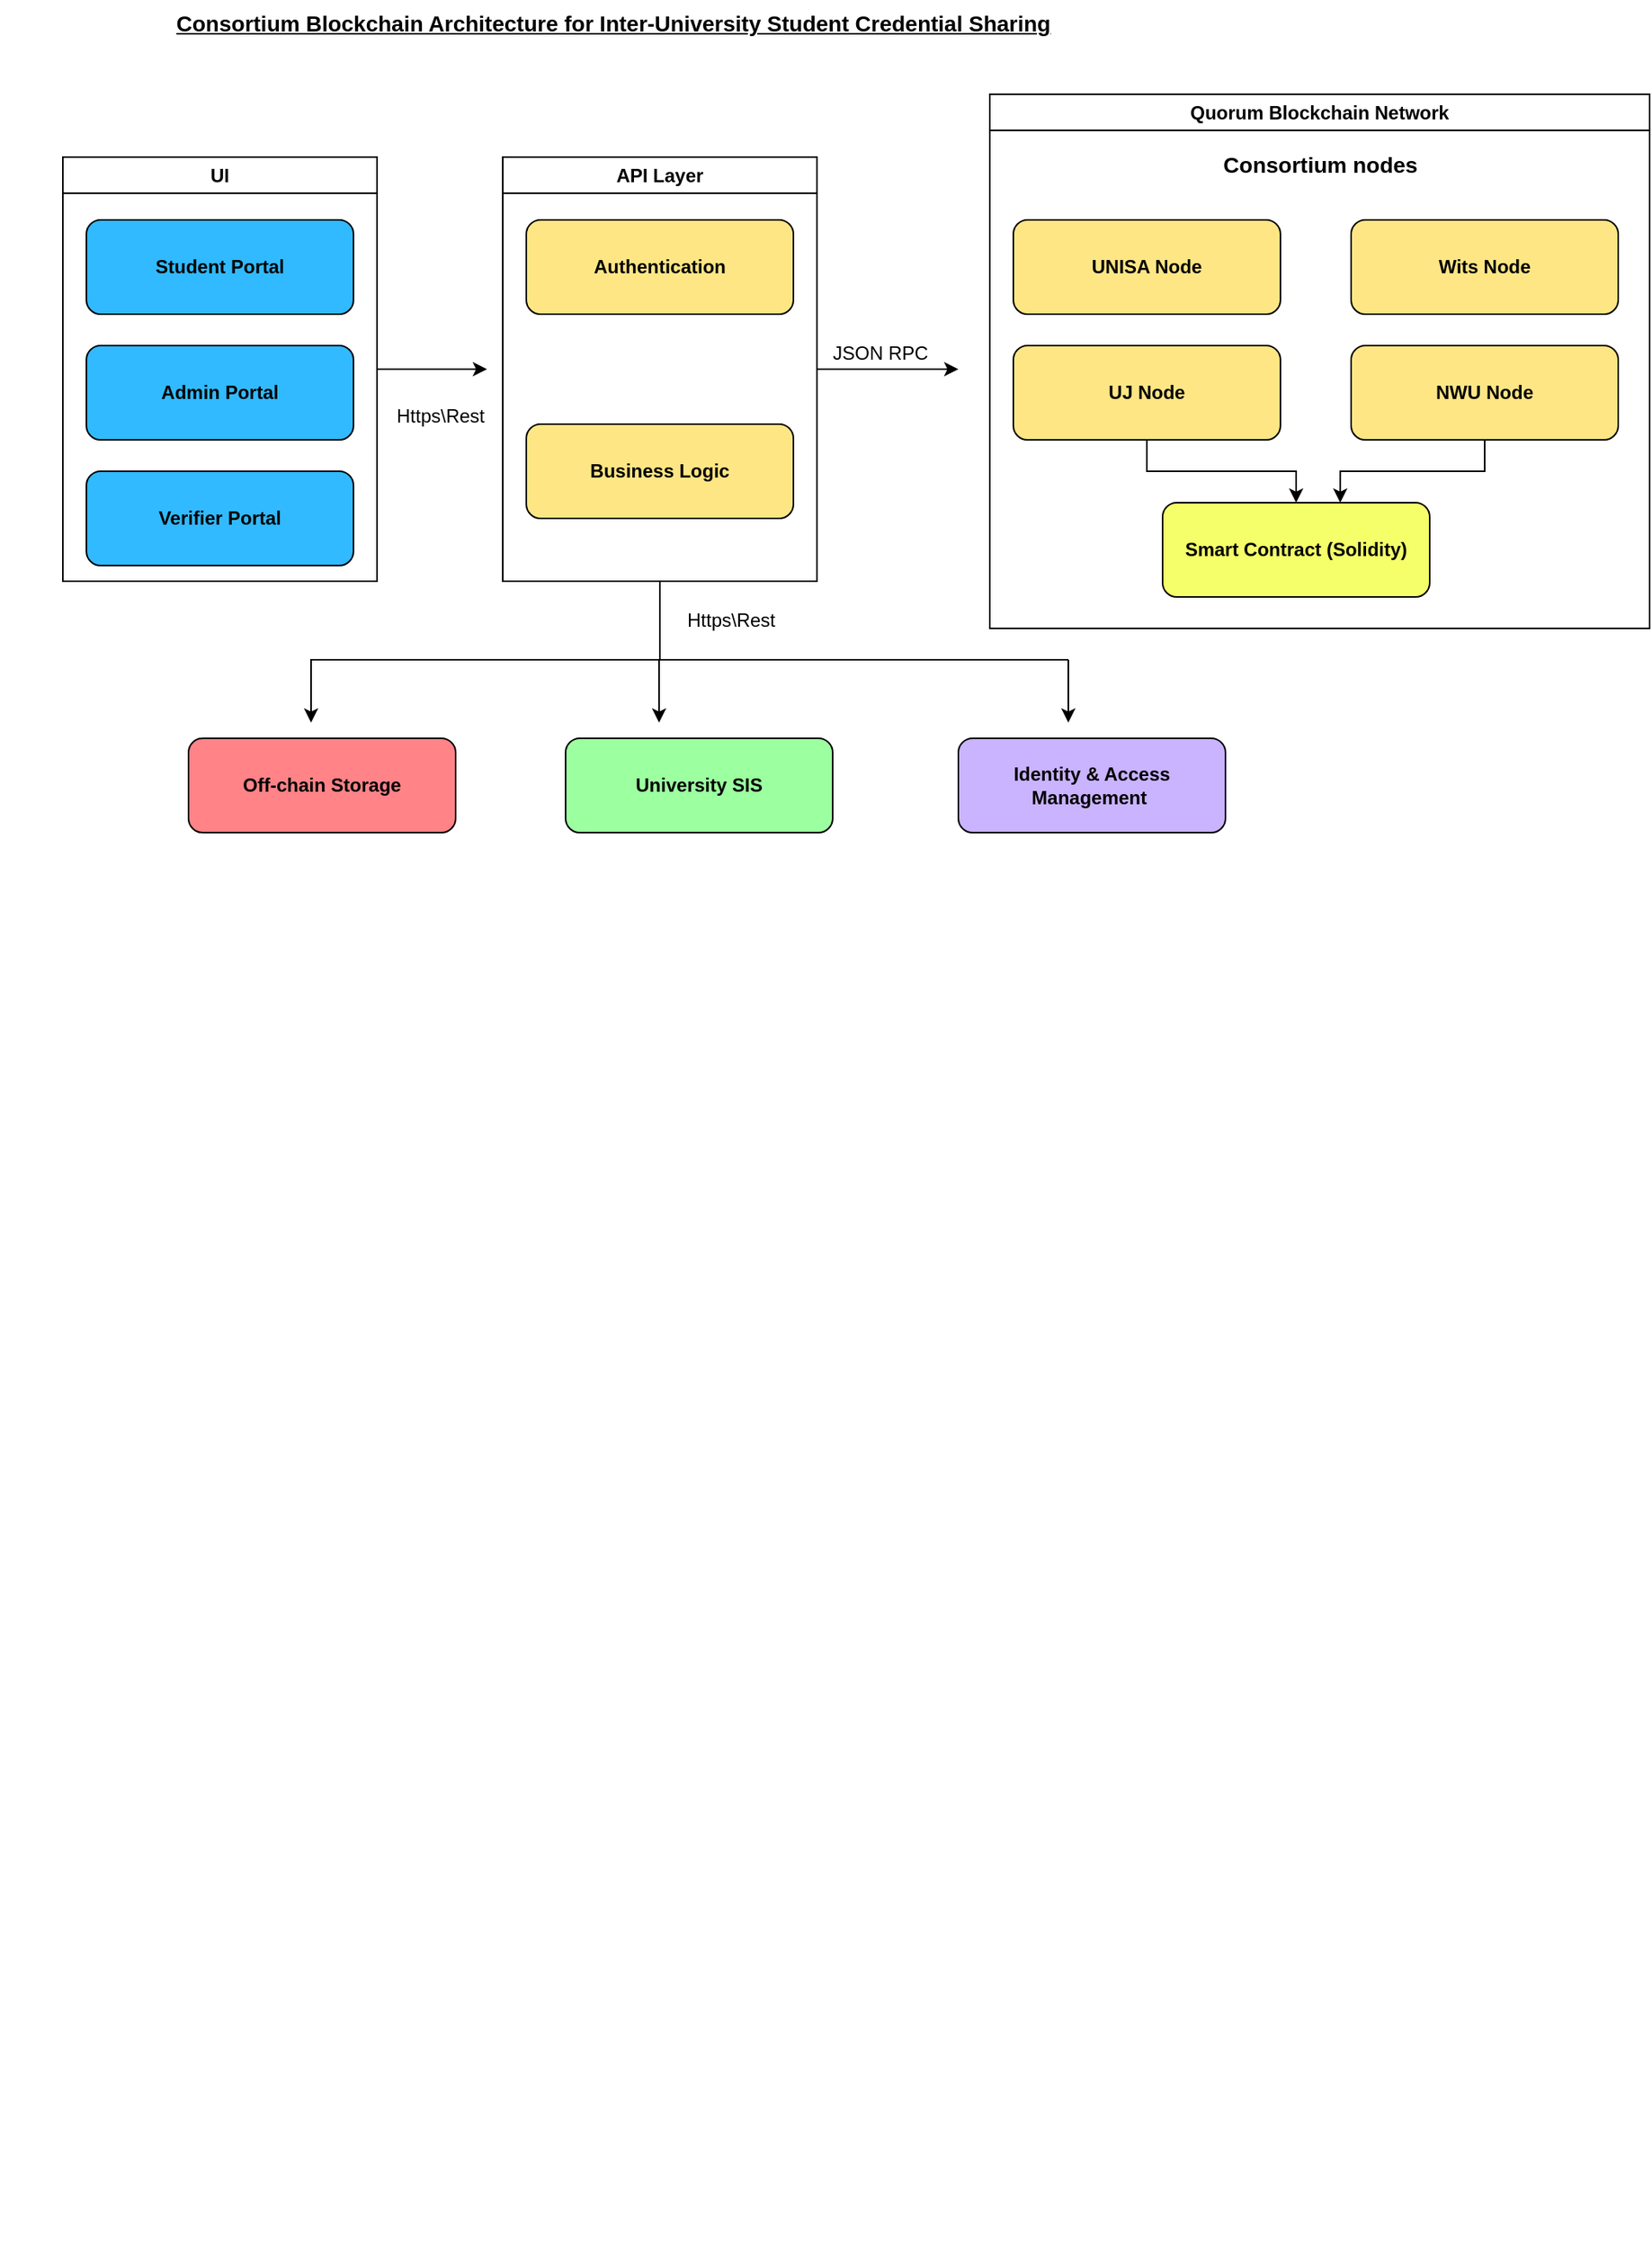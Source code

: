 <mxfile version="27.0.8">
  <diagram name="Page-1" id="Q1UT3eqjXwDRcwdoq2Dm">
    <mxGraphModel dx="1025" dy="1517" grid="1" gridSize="10" guides="1" tooltips="1" connect="1" arrows="1" fold="1" page="1" pageScale="1" pageWidth="850" pageHeight="1100" math="0" shadow="0">
      <root>
        <mxCell id="0" />
        <mxCell id="1" parent="0" />
        <mxCell id="MQJrHR0N9U8W2xFcwFKc-1" value="&#xa;  &#xa;    &#xa;      &#xa;        &#xa;        &#xa;        &#xa;          &#xa;        &#xa;        &#xa;          &#xa;        &#xa;        &#xa;          &#xa;        &#xa;        &#xa;          &#xa;        &#xa;        &#xa;          &#xa;        &#xa;        &#xa;          &#xa;        &#xa;        &#xa;          &#xa;        &#xa;        &#xa;          &#xa;        &#xa;        &#xa;          &#xa;        &#xa;        &#xa;          &#xa;        &#xa;        &#xa;          &#xa;        &#xa;        &#xa;          &#xa;        &#xa;        &#xa;          &#xa;        &#xa;        &#xa;          &#xa;        &#xa;        &#xa;          &#xa;        &#xa;        &#xa;          &#xa;        &#xa;        &#xa;          &#xa;        &#xa;        &#xa;          &#xa;        &#xa;        &#xa;          &#xa;        &#xa;        &#xa;          &#xa;        &#xa;        &#xa;          &#xa;        &#xa;        &#xa;          &#xa;        &#xa;        &#xa;          &#xa;        &#xa;        &#xa;          &#xa;        &#xa;        &#xa;          &#xa;        &#xa;        &#xa;          &#xa;        &#xa;        &#xa;          &#xa;        &#xa;        &#xa;          &#xa;        &#xa;        &#xa;          &#xa;        &#xa;      &#xa;    &#xa;  &#xa;" style="text;whiteSpace=wrap;html=1;" vertex="1" parent="1">
          <mxGeometry width="30" height="1410" as="geometry" />
        </mxCell>
        <mxCell id="MQJrHR0N9U8W2xFcwFKc-13" style="edgeStyle=orthogonalEdgeStyle;rounded=0;orthogonalLoop=1;jettySize=auto;html=1;" edge="1" parent="1" source="MQJrHR0N9U8W2xFcwFKc-2">
          <mxGeometry relative="1" as="geometry">
            <mxPoint x="310" y="215" as="targetPoint" />
          </mxGeometry>
        </mxCell>
        <mxCell id="MQJrHR0N9U8W2xFcwFKc-2" value="UI" style="swimlane;whiteSpace=wrap;html=1;" vertex="1" parent="1">
          <mxGeometry x="40" y="80" width="200" height="270" as="geometry" />
        </mxCell>
        <mxCell id="MQJrHR0N9U8W2xFcwFKc-3" value="&lt;b&gt;Student Portal&lt;/b&gt;" style="rounded=1;whiteSpace=wrap;html=1;fillColor=#31BAFF;" vertex="1" parent="MQJrHR0N9U8W2xFcwFKc-2">
          <mxGeometry x="15" y="40" width="170" height="60" as="geometry" />
        </mxCell>
        <mxCell id="MQJrHR0N9U8W2xFcwFKc-4" value="&lt;b&gt;Admin Portal&lt;/b&gt;" style="rounded=1;whiteSpace=wrap;html=1;fillColor=#31BAFF;" vertex="1" parent="MQJrHR0N9U8W2xFcwFKc-2">
          <mxGeometry x="15" y="120" width="170" height="60" as="geometry" />
        </mxCell>
        <mxCell id="MQJrHR0N9U8W2xFcwFKc-6" value="&lt;b&gt;Verifier Portal&lt;/b&gt;" style="rounded=1;whiteSpace=wrap;html=1;fillColor=#31BAFF;" vertex="1" parent="MQJrHR0N9U8W2xFcwFKc-2">
          <mxGeometry x="15" y="200" width="170" height="60" as="geometry" />
        </mxCell>
        <mxCell id="MQJrHR0N9U8W2xFcwFKc-35" style="edgeStyle=orthogonalEdgeStyle;rounded=0;orthogonalLoop=1;jettySize=auto;html=1;" edge="1" parent="1" source="MQJrHR0N9U8W2xFcwFKc-7">
          <mxGeometry relative="1" as="geometry">
            <mxPoint x="610" y="215" as="targetPoint" />
          </mxGeometry>
        </mxCell>
        <mxCell id="MQJrHR0N9U8W2xFcwFKc-7" value="API Layer" style="swimlane;whiteSpace=wrap;html=1;" vertex="1" parent="1">
          <mxGeometry x="320" y="80" width="200" height="270" as="geometry" />
        </mxCell>
        <mxCell id="MQJrHR0N9U8W2xFcwFKc-8" value="&lt;b&gt;Authentication&lt;/b&gt;" style="rounded=1;whiteSpace=wrap;html=1;fillColor=#FFE685;" vertex="1" parent="MQJrHR0N9U8W2xFcwFKc-7">
          <mxGeometry x="15" y="40" width="170" height="60" as="geometry" />
        </mxCell>
        <mxCell id="MQJrHR0N9U8W2xFcwFKc-9" value="&lt;b&gt;Business Logic&lt;/b&gt;" style="rounded=1;whiteSpace=wrap;html=1;fillColor=#FFE685;" vertex="1" parent="MQJrHR0N9U8W2xFcwFKc-7">
          <mxGeometry x="15" y="170" width="170" height="60" as="geometry" />
        </mxCell>
        <mxCell id="MQJrHR0N9U8W2xFcwFKc-14" value="Quorum Blockchain Network" style="swimlane;whiteSpace=wrap;html=1;" vertex="1" parent="1">
          <mxGeometry x="630" y="40" width="420" height="340" as="geometry" />
        </mxCell>
        <mxCell id="MQJrHR0N9U8W2xFcwFKc-15" value="&lt;b&gt;UNISA Node&lt;/b&gt;" style="rounded=1;whiteSpace=wrap;html=1;fillColor=#FFE685;" vertex="1" parent="MQJrHR0N9U8W2xFcwFKc-14">
          <mxGeometry x="15" y="80" width="170" height="60" as="geometry" />
        </mxCell>
        <mxCell id="MQJrHR0N9U8W2xFcwFKc-26" style="edgeStyle=orthogonalEdgeStyle;rounded=0;orthogonalLoop=1;jettySize=auto;html=1;" edge="1" parent="MQJrHR0N9U8W2xFcwFKc-14" source="MQJrHR0N9U8W2xFcwFKc-16" target="MQJrHR0N9U8W2xFcwFKc-25">
          <mxGeometry relative="1" as="geometry" />
        </mxCell>
        <mxCell id="MQJrHR0N9U8W2xFcwFKc-16" value="&lt;b&gt;UJ Node&lt;/b&gt;" style="rounded=1;whiteSpace=wrap;html=1;fillColor=#FFE685;" vertex="1" parent="MQJrHR0N9U8W2xFcwFKc-14">
          <mxGeometry x="15" y="160" width="170" height="60" as="geometry" />
        </mxCell>
        <mxCell id="MQJrHR0N9U8W2xFcwFKc-20" value="&lt;b&gt;Wits Node&lt;/b&gt;" style="rounded=1;whiteSpace=wrap;html=1;fillColor=#FFE685;" vertex="1" parent="MQJrHR0N9U8W2xFcwFKc-14">
          <mxGeometry x="230" y="80" width="170" height="60" as="geometry" />
        </mxCell>
        <mxCell id="MQJrHR0N9U8W2xFcwFKc-21" value="&lt;b&gt;NWU Node&lt;/b&gt;" style="rounded=1;whiteSpace=wrap;html=1;fillColor=#FFE685;" vertex="1" parent="MQJrHR0N9U8W2xFcwFKc-14">
          <mxGeometry x="230" y="160" width="170" height="60" as="geometry" />
        </mxCell>
        <mxCell id="MQJrHR0N9U8W2xFcwFKc-22" value="&lt;b&gt;&lt;font style=&quot;font-size: 14px;&quot;&gt;Consortium nodes&lt;/font&gt;&lt;/b&gt;" style="text;html=1;align=center;verticalAlign=middle;resizable=0;points=[];autosize=1;strokeColor=none;fillColor=none;" vertex="1" parent="MQJrHR0N9U8W2xFcwFKc-14">
          <mxGeometry x="135" y="30" width="150" height="30" as="geometry" />
        </mxCell>
        <mxCell id="MQJrHR0N9U8W2xFcwFKc-25" value="&lt;b&gt;Smart Contract (Solidity)&lt;/b&gt;" style="rounded=1;whiteSpace=wrap;html=1;fillColor=#F5FF69;" vertex="1" parent="MQJrHR0N9U8W2xFcwFKc-14">
          <mxGeometry x="110" y="260" width="170" height="60" as="geometry" />
        </mxCell>
        <mxCell id="MQJrHR0N9U8W2xFcwFKc-27" style="edgeStyle=orthogonalEdgeStyle;rounded=0;orthogonalLoop=1;jettySize=auto;html=1;entryX=0.665;entryY=0;entryDx=0;entryDy=0;entryPerimeter=0;" edge="1" parent="MQJrHR0N9U8W2xFcwFKc-14" source="MQJrHR0N9U8W2xFcwFKc-21" target="MQJrHR0N9U8W2xFcwFKc-25">
          <mxGeometry relative="1" as="geometry" />
        </mxCell>
        <mxCell id="MQJrHR0N9U8W2xFcwFKc-28" value="&lt;b&gt;Off-chain Storage&lt;/b&gt;" style="rounded=1;whiteSpace=wrap;html=1;fillColor=#FF8387;" vertex="1" parent="1">
          <mxGeometry x="120" y="450" width="170" height="60" as="geometry" />
        </mxCell>
        <mxCell id="MQJrHR0N9U8W2xFcwFKc-29" value="&lt;b&gt;Identity &amp;amp; Access Management&amp;nbsp;&lt;/b&gt;" style="rounded=1;whiteSpace=wrap;html=1;fillColor=#CAB3FF;" vertex="1" parent="1">
          <mxGeometry x="610" y="450" width="170" height="60" as="geometry" />
        </mxCell>
        <mxCell id="MQJrHR0N9U8W2xFcwFKc-30" value="&lt;b&gt;University SIS&lt;/b&gt;" style="rounded=1;whiteSpace=wrap;html=1;fillColor=#9CFFA0;" vertex="1" parent="1">
          <mxGeometry x="360" y="450" width="170" height="60" as="geometry" />
        </mxCell>
        <mxCell id="MQJrHR0N9U8W2xFcwFKc-31" style="edgeStyle=orthogonalEdgeStyle;rounded=0;orthogonalLoop=1;jettySize=auto;html=1;" edge="1" parent="1" source="MQJrHR0N9U8W2xFcwFKc-7">
          <mxGeometry relative="1" as="geometry">
            <mxPoint x="198" y="440" as="targetPoint" />
            <Array as="points">
              <mxPoint x="420" y="400" />
              <mxPoint x="198" y="400" />
            </Array>
          </mxGeometry>
        </mxCell>
        <mxCell id="MQJrHR0N9U8W2xFcwFKc-32" value="" style="endArrow=classic;html=1;rounded=0;" edge="1" parent="1">
          <mxGeometry width="50" height="50" relative="1" as="geometry">
            <mxPoint x="419.5" y="400" as="sourcePoint" />
            <mxPoint x="419.5" y="440" as="targetPoint" />
          </mxGeometry>
        </mxCell>
        <mxCell id="MQJrHR0N9U8W2xFcwFKc-33" value="" style="endArrow=classic;html=1;rounded=0;" edge="1" parent="1">
          <mxGeometry width="50" height="50" relative="1" as="geometry">
            <mxPoint x="680" y="400" as="sourcePoint" />
            <mxPoint x="680" y="440" as="targetPoint" />
          </mxGeometry>
        </mxCell>
        <mxCell id="MQJrHR0N9U8W2xFcwFKc-34" value="" style="endArrow=none;html=1;rounded=0;" edge="1" parent="1">
          <mxGeometry width="50" height="50" relative="1" as="geometry">
            <mxPoint x="420" y="400" as="sourcePoint" />
            <mxPoint x="680" y="400" as="targetPoint" />
          </mxGeometry>
        </mxCell>
        <mxCell id="MQJrHR0N9U8W2xFcwFKc-36" value="JSON RPC" style="text;html=1;align=center;verticalAlign=middle;resizable=0;points=[];autosize=1;strokeColor=none;fillColor=none;" vertex="1" parent="1">
          <mxGeometry x="520" y="190" width="80" height="30" as="geometry" />
        </mxCell>
        <mxCell id="MQJrHR0N9U8W2xFcwFKc-37" value="Https\Rest" style="text;html=1;align=center;verticalAlign=middle;resizable=0;points=[];autosize=1;strokeColor=none;fillColor=none;" vertex="1" parent="1">
          <mxGeometry x="425" y="360" width="80" height="30" as="geometry" />
        </mxCell>
        <mxCell id="MQJrHR0N9U8W2xFcwFKc-38" value="Https\Rest" style="text;html=1;align=center;verticalAlign=middle;resizable=0;points=[];autosize=1;strokeColor=none;fillColor=none;" vertex="1" parent="1">
          <mxGeometry x="240" y="230" width="80" height="30" as="geometry" />
        </mxCell>
        <mxCell id="MQJrHR0N9U8W2xFcwFKc-39" value="&lt;b&gt;&lt;u&gt;&lt;font style=&quot;font-size: 14px;&quot;&gt;Consortium Blockchain Architecture for Inter-University Student Credential Sharing&lt;/font&gt;&lt;/u&gt;&lt;/b&gt;" style="text;html=1;align=center;verticalAlign=middle;resizable=0;points=[];autosize=1;strokeColor=none;fillColor=none;" vertex="1" parent="1">
          <mxGeometry x="100" y="-20" width="580" height="30" as="geometry" />
        </mxCell>
      </root>
    </mxGraphModel>
  </diagram>
</mxfile>
